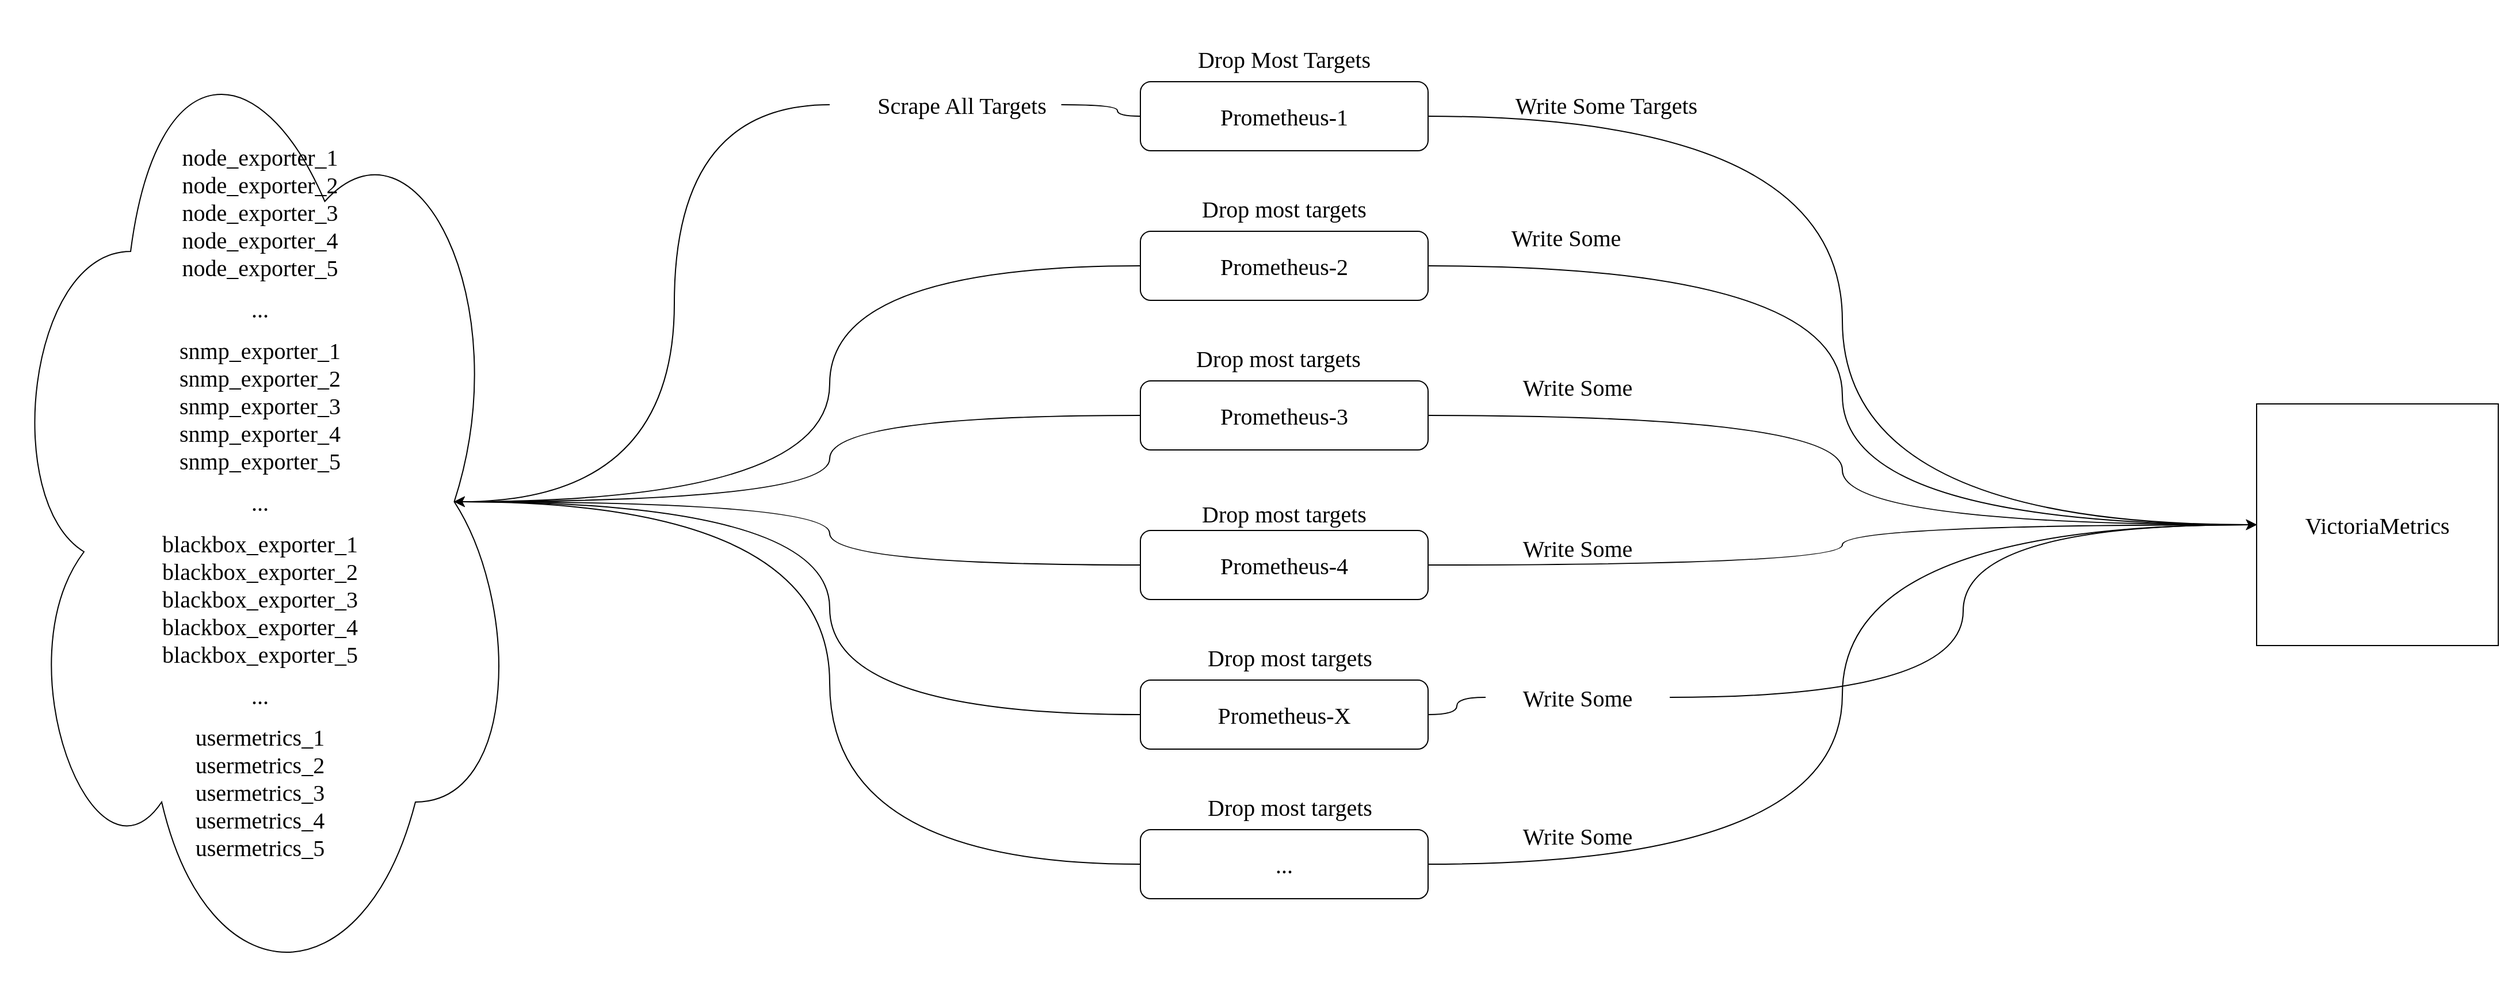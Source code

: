 <mxfile version="20.3.3" type="github">
  <diagram id="3_i7pnRN1mMnfPFEKbxZ" name="第 1 页">
    <mxGraphModel dx="2952" dy="809" grid="1" gridSize="10" guides="1" tooltips="1" connect="1" arrows="1" fold="1" page="1" pageScale="1" pageWidth="827" pageHeight="1169" math="0" shadow="0">
      <root>
        <mxCell id="0" />
        <mxCell id="1" parent="0" />
        <mxCell id="cNuTvtTyNtGrVQrMZ5xX-1" value="&lt;p&gt;&lt;span style=&quot;font-family: &amp;quot;Comic Sans MS&amp;quot;; font-size: 20px;&quot;&gt;node&lt;/span&gt;&lt;span style=&quot;background-color: initial; font-family: &amp;quot;Comic Sans MS&amp;quot;; font-size: 20px;&quot;&gt;_exporter_1&lt;/span&gt;&lt;span style=&quot;font-family: &amp;quot;Comic Sans MS&amp;quot;; font-size: 20px;&quot;&gt;&lt;br&gt;&lt;/span&gt;&lt;span style=&quot;font-family: &amp;quot;Comic Sans MS&amp;quot;; font-size: 20px;&quot;&gt;node&lt;/span&gt;&lt;span style=&quot;background-color: initial; font-family: &amp;quot;Comic Sans MS&amp;quot;; font-size: 20px;&quot;&gt;_exporter_2&lt;/span&gt;&lt;span style=&quot;background-color: initial; font-family: &amp;quot;Comic Sans MS&amp;quot;; font-size: 20px;&quot;&gt;&lt;br&gt;&lt;/span&gt;&lt;span style=&quot;font-family: &amp;quot;Comic Sans MS&amp;quot;; font-size: 20px;&quot;&gt;node&lt;/span&gt;&lt;span style=&quot;background-color: initial; font-family: &amp;quot;Comic Sans MS&amp;quot;; font-size: 20px;&quot;&gt;_exporter_3&lt;/span&gt;&lt;span style=&quot;font-family: &amp;quot;Comic Sans MS&amp;quot;; font-size: 20px;&quot;&gt;&lt;br&gt;&lt;/span&gt;&lt;span style=&quot;font-family: &amp;quot;Comic Sans MS&amp;quot;; font-size: 20px;&quot;&gt;node&lt;/span&gt;&lt;span style=&quot;background-color: initial; font-family: &amp;quot;Comic Sans MS&amp;quot;; font-size: 20px;&quot;&gt;_exporter&lt;/span&gt;&lt;span style=&quot;font-family: &amp;quot;Comic Sans MS&amp;quot;; font-size: 20px;&quot;&gt;_4&lt;/span&gt;&lt;span style=&quot;font-family: &amp;quot;Comic Sans MS&amp;quot;; font-size: 20px;&quot;&gt;&lt;br&gt;&lt;/span&gt;&lt;span style=&quot;font-family: &amp;quot;Comic Sans MS&amp;quot;; font-size: 20px;&quot;&gt;node&lt;/span&gt;&lt;span style=&quot;background-color: initial; font-family: &amp;quot;Comic Sans MS&amp;quot;; font-size: 20px;&quot;&gt;_exporter_5&lt;/span&gt;&lt;/p&gt;&lt;p&gt;&lt;span style=&quot;background-color: initial; font-family: &amp;quot;Comic Sans MS&amp;quot;; font-size: 20px;&quot;&gt;...&lt;/span&gt;&lt;/p&gt;&lt;p&gt;&lt;span style=&quot;font-family: &amp;quot;Comic Sans MS&amp;quot;; font-size: 20px;&quot;&gt;snmp&lt;/span&gt;&lt;span style=&quot;background-color: initial; font-family: &amp;quot;Comic Sans MS&amp;quot;; font-size: 20px;&quot;&gt;_exporter_1&lt;/span&gt;&lt;span style=&quot;font-family: &amp;quot;Comic Sans MS&amp;quot;; font-size: 20px;&quot;&gt;&lt;br&gt;&lt;/span&gt;&lt;span style=&quot;font-family: &amp;quot;Comic Sans MS&amp;quot;; font-size: 20px;&quot;&gt;snmp&lt;/span&gt;&lt;span style=&quot;background-color: initial; font-family: &amp;quot;Comic Sans MS&amp;quot;; font-size: 20px;&quot;&gt;_exporter_2&lt;/span&gt;&lt;span style=&quot;background-color: initial; font-family: &amp;quot;Comic Sans MS&amp;quot;; font-size: 20px;&quot;&gt;&lt;br&gt;&lt;/span&gt;&lt;span style=&quot;font-family: &amp;quot;Comic Sans MS&amp;quot;; font-size: 20px;&quot;&gt;snmp&lt;/span&gt;&lt;span style=&quot;background-color: initial; font-family: &amp;quot;Comic Sans MS&amp;quot;; font-size: 20px;&quot;&gt;_exporter_3&lt;/span&gt;&lt;span style=&quot;font-family: &amp;quot;Comic Sans MS&amp;quot;; font-size: 20px;&quot;&gt;&lt;br&gt;&lt;/span&gt;&lt;span style=&quot;font-family: &amp;quot;Comic Sans MS&amp;quot;; font-size: 20px;&quot;&gt;snmp&lt;/span&gt;&lt;span style=&quot;background-color: initial; font-family: &amp;quot;Comic Sans MS&amp;quot;; font-size: 20px;&quot;&gt;_exporter_4&lt;/span&gt;&lt;span style=&quot;font-family: &amp;quot;Comic Sans MS&amp;quot;; font-size: 20px;&quot;&gt;&lt;br&gt;&lt;/span&gt;&lt;span style=&quot;font-family: &amp;quot;Comic Sans MS&amp;quot;; font-size: 20px;&quot;&gt;snmp&lt;/span&gt;&lt;span style=&quot;background-color: initial; font-family: &amp;quot;Comic Sans MS&amp;quot;; font-size: 20px;&quot;&gt;_exporter_5&lt;/span&gt;&lt;br&gt;&lt;/p&gt;&lt;p&gt;&lt;span style=&quot;font-family: &amp;quot;Comic Sans MS&amp;quot;; font-size: 20px;&quot;&gt;...&lt;/span&gt;&lt;br&gt;&lt;/p&gt;&lt;p&gt;&lt;/p&gt;&lt;span style=&quot;font-family: &amp;quot;Comic Sans MS&amp;quot;; font-size: 20px;&quot;&gt;blackbox&lt;/span&gt;&lt;span style=&quot;font-family: &amp;quot;Comic Sans MS&amp;quot;; font-size: 20px; background-color: initial;&quot;&gt;_exporter_1&lt;/span&gt;&lt;span style=&quot;font-family: &amp;quot;Comic Sans MS&amp;quot;; font-size: 20px;&quot;&gt;&lt;br&gt;&lt;/span&gt;&lt;span style=&quot;font-family: &amp;quot;Comic Sans MS&amp;quot;; font-size: 20px;&quot;&gt;blackbox&lt;/span&gt;&lt;span style=&quot;font-family: &amp;quot;Comic Sans MS&amp;quot;; font-size: 20px; background-color: initial;&quot;&gt;_exporter_2&lt;br&gt;&lt;/span&gt;&lt;span style=&quot;font-family: &amp;quot;Comic Sans MS&amp;quot;; font-size: 20px;&quot;&gt;blackbox&lt;/span&gt;&lt;span style=&quot;background-color: initial; font-family: &amp;quot;Comic Sans MS&amp;quot;; font-size: 20px;&quot;&gt;_exporter_3&lt;/span&gt;&lt;span style=&quot;font-family: &amp;quot;Comic Sans MS&amp;quot;; font-size: 20px;&quot;&gt;&lt;br&gt;&lt;/span&gt;&lt;span style=&quot;font-family: &amp;quot;Comic Sans MS&amp;quot;; font-size: 20px;&quot;&gt;blackbox&lt;/span&gt;&lt;span style=&quot;background-color: initial; font-family: &amp;quot;Comic Sans MS&amp;quot;; font-size: 20px;&quot;&gt;_exporter_4&lt;/span&gt;&lt;span style=&quot;font-family: &amp;quot;Comic Sans MS&amp;quot;; font-size: 20px;&quot;&gt;&lt;br&gt;&lt;/span&gt;&lt;span style=&quot;font-family: &amp;quot;Comic Sans MS&amp;quot;; font-size: 20px;&quot;&gt;blackbox&lt;/span&gt;&lt;span style=&quot;background-color: initial; font-family: &amp;quot;Comic Sans MS&amp;quot;; font-size: 20px;&quot;&gt;_exporter_5&lt;/span&gt;&lt;span style=&quot;font-family: &amp;quot;Comic Sans MS&amp;quot;; font-size: 20px;&quot;&gt;&lt;br&gt;&lt;/span&gt;&lt;p&gt;&lt;span style=&quot;font-family: &amp;quot;Comic Sans MS&amp;quot;; font-size: 20px;&quot;&gt;...&lt;/span&gt;&lt;br&gt;&lt;/p&gt;&lt;p&gt;&lt;span style=&quot;background-color: initial; font-family: &amp;quot;Comic Sans MS&amp;quot;; font-size: 20px;&quot;&gt;usermetrics_1&lt;/span&gt;&lt;span style=&quot;font-family: &amp;quot;Comic Sans MS&amp;quot;; font-size: 20px;&quot;&gt;&lt;br&gt;&lt;/span&gt;&lt;span style=&quot;font-family: &amp;quot;Comic Sans MS&amp;quot;; font-size: 20px;&quot;&gt;usermetrics&lt;/span&gt;&lt;span style=&quot;background-color: initial; font-family: &amp;quot;Comic Sans MS&amp;quot;; font-size: 20px;&quot;&gt;_2&lt;br&gt;&lt;/span&gt;&lt;span style=&quot;font-family: &amp;quot;Comic Sans MS&amp;quot;; font-size: 20px;&quot;&gt;usermetrics&lt;/span&gt;&lt;span style=&quot;background-color: initial; font-family: &amp;quot;Comic Sans MS&amp;quot;; font-size: 20px;&quot;&gt;_3&lt;/span&gt;&lt;span style=&quot;font-family: &amp;quot;Comic Sans MS&amp;quot;; font-size: 20px;&quot;&gt;&lt;br&gt;&lt;/span&gt;&lt;span style=&quot;font-family: &amp;quot;Comic Sans MS&amp;quot;; font-size: 20px;&quot;&gt;usermetrics&lt;/span&gt;&lt;span style=&quot;background-color: initial; font-family: &amp;quot;Comic Sans MS&amp;quot;; font-size: 20px;&quot;&gt;_4&lt;/span&gt;&lt;span style=&quot;font-family: &amp;quot;Comic Sans MS&amp;quot;; font-size: 20px;&quot;&gt;&lt;br&gt;&lt;/span&gt;&lt;span style=&quot;font-family: &amp;quot;Comic Sans MS&amp;quot;; font-size: 20px;&quot;&gt;usermetrics&lt;/span&gt;&lt;span style=&quot;background-color: initial; font-family: &amp;quot;Comic Sans MS&amp;quot;; font-size: 20px;&quot;&gt;_5&lt;/span&gt;&lt;br&gt;&lt;/p&gt;" style="ellipse;shape=cloud;whiteSpace=wrap;html=1;" vertex="1" parent="1">
          <mxGeometry x="-1110" y="140" width="450" height="870" as="geometry" />
        </mxCell>
        <mxCell id="cNuTvtTyNtGrVQrMZ5xX-9" style="edgeStyle=orthogonalEdgeStyle;rounded=0;orthogonalLoop=1;jettySize=auto;html=1;exitX=1;exitY=0.5;exitDx=0;exitDy=0;entryX=0;entryY=0.5;entryDx=0;entryDy=0;fontFamily=Comic Sans MS;fontSize=20;curved=1;" edge="1" parent="1" source="cNuTvtTyNtGrVQrMZ5xX-2" target="cNuTvtTyNtGrVQrMZ5xX-8">
          <mxGeometry relative="1" as="geometry" />
        </mxCell>
        <mxCell id="cNuTvtTyNtGrVQrMZ5xX-17" style="edgeStyle=orthogonalEdgeStyle;curved=1;rounded=0;orthogonalLoop=1;jettySize=auto;html=1;exitX=0;exitY=0.5;exitDx=0;exitDy=0;entryX=0.875;entryY=0.5;entryDx=0;entryDy=0;entryPerimeter=0;fontFamily=Comic Sans MS;fontSize=20;startArrow=none;" edge="1" parent="1" source="cNuTvtTyNtGrVQrMZ5xX-23" target="cNuTvtTyNtGrVQrMZ5xX-1">
          <mxGeometry relative="1" as="geometry" />
        </mxCell>
        <mxCell id="cNuTvtTyNtGrVQrMZ5xX-2" value="Prometheus-1" style="rounded=1;whiteSpace=wrap;html=1;fontFamily=Comic Sans MS;fontSize=20;" vertex="1" parent="1">
          <mxGeometry x="-120" y="210" width="250" height="60" as="geometry" />
        </mxCell>
        <mxCell id="cNuTvtTyNtGrVQrMZ5xX-10" style="edgeStyle=orthogonalEdgeStyle;curved=1;rounded=0;orthogonalLoop=1;jettySize=auto;html=1;exitX=1;exitY=0.5;exitDx=0;exitDy=0;entryX=0;entryY=0.5;entryDx=0;entryDy=0;fontFamily=Comic Sans MS;fontSize=20;" edge="1" parent="1" source="cNuTvtTyNtGrVQrMZ5xX-3" target="cNuTvtTyNtGrVQrMZ5xX-8">
          <mxGeometry relative="1" as="geometry" />
        </mxCell>
        <mxCell id="cNuTvtTyNtGrVQrMZ5xX-18" style="edgeStyle=orthogonalEdgeStyle;curved=1;rounded=0;orthogonalLoop=1;jettySize=auto;html=1;exitX=0;exitY=0.5;exitDx=0;exitDy=0;entryX=0.875;entryY=0.5;entryDx=0;entryDy=0;entryPerimeter=0;fontFamily=Comic Sans MS;fontSize=20;" edge="1" parent="1" source="cNuTvtTyNtGrVQrMZ5xX-3" target="cNuTvtTyNtGrVQrMZ5xX-1">
          <mxGeometry relative="1" as="geometry" />
        </mxCell>
        <mxCell id="cNuTvtTyNtGrVQrMZ5xX-3" value="Prometheus-2" style="rounded=1;whiteSpace=wrap;html=1;fontFamily=Comic Sans MS;fontSize=20;" vertex="1" parent="1">
          <mxGeometry x="-120" y="340" width="250" height="60" as="geometry" />
        </mxCell>
        <mxCell id="cNuTvtTyNtGrVQrMZ5xX-11" style="edgeStyle=orthogonalEdgeStyle;curved=1;rounded=0;orthogonalLoop=1;jettySize=auto;html=1;exitX=1;exitY=0.5;exitDx=0;exitDy=0;fontFamily=Comic Sans MS;fontSize=20;entryX=0;entryY=0.5;entryDx=0;entryDy=0;" edge="1" parent="1" source="cNuTvtTyNtGrVQrMZ5xX-4" target="cNuTvtTyNtGrVQrMZ5xX-8">
          <mxGeometry relative="1" as="geometry" />
        </mxCell>
        <mxCell id="cNuTvtTyNtGrVQrMZ5xX-19" style="edgeStyle=orthogonalEdgeStyle;curved=1;rounded=0;orthogonalLoop=1;jettySize=auto;html=1;exitX=0;exitY=0.5;exitDx=0;exitDy=0;entryX=0.875;entryY=0.5;entryDx=0;entryDy=0;entryPerimeter=0;fontFamily=Comic Sans MS;fontSize=20;" edge="1" parent="1" source="cNuTvtTyNtGrVQrMZ5xX-4" target="cNuTvtTyNtGrVQrMZ5xX-1">
          <mxGeometry relative="1" as="geometry" />
        </mxCell>
        <mxCell id="cNuTvtTyNtGrVQrMZ5xX-4" value="Prometheus-3" style="rounded=1;whiteSpace=wrap;html=1;fontFamily=Comic Sans MS;fontSize=20;" vertex="1" parent="1">
          <mxGeometry x="-120" y="470" width="250" height="60" as="geometry" />
        </mxCell>
        <mxCell id="cNuTvtTyNtGrVQrMZ5xX-12" style="edgeStyle=orthogonalEdgeStyle;curved=1;rounded=0;orthogonalLoop=1;jettySize=auto;html=1;exitX=1;exitY=0.5;exitDx=0;exitDy=0;fontFamily=Comic Sans MS;fontSize=20;" edge="1" parent="1" source="cNuTvtTyNtGrVQrMZ5xX-5" target="cNuTvtTyNtGrVQrMZ5xX-8">
          <mxGeometry relative="1" as="geometry" />
        </mxCell>
        <mxCell id="cNuTvtTyNtGrVQrMZ5xX-20" style="edgeStyle=orthogonalEdgeStyle;curved=1;rounded=0;orthogonalLoop=1;jettySize=auto;html=1;exitX=0;exitY=0.5;exitDx=0;exitDy=0;entryX=0.875;entryY=0.5;entryDx=0;entryDy=0;entryPerimeter=0;fontFamily=Comic Sans MS;fontSize=20;" edge="1" parent="1" source="cNuTvtTyNtGrVQrMZ5xX-5" target="cNuTvtTyNtGrVQrMZ5xX-1">
          <mxGeometry relative="1" as="geometry" />
        </mxCell>
        <mxCell id="cNuTvtTyNtGrVQrMZ5xX-5" value="Prometheus-4" style="rounded=1;whiteSpace=wrap;html=1;fontFamily=Comic Sans MS;fontSize=20;" vertex="1" parent="1">
          <mxGeometry x="-120" y="600" width="250" height="60" as="geometry" />
        </mxCell>
        <mxCell id="cNuTvtTyNtGrVQrMZ5xX-13" style="edgeStyle=orthogonalEdgeStyle;curved=1;rounded=0;orthogonalLoop=1;jettySize=auto;html=1;exitX=1;exitY=0.5;exitDx=0;exitDy=0;entryX=0;entryY=0.5;entryDx=0;entryDy=0;fontFamily=Comic Sans MS;fontSize=20;startArrow=none;" edge="1" parent="1" source="cNuTvtTyNtGrVQrMZ5xX-34" target="cNuTvtTyNtGrVQrMZ5xX-8">
          <mxGeometry relative="1" as="geometry" />
        </mxCell>
        <mxCell id="cNuTvtTyNtGrVQrMZ5xX-21" style="edgeStyle=orthogonalEdgeStyle;curved=1;rounded=0;orthogonalLoop=1;jettySize=auto;html=1;exitX=0;exitY=0.5;exitDx=0;exitDy=0;entryX=0.875;entryY=0.5;entryDx=0;entryDy=0;entryPerimeter=0;fontFamily=Comic Sans MS;fontSize=20;" edge="1" parent="1" source="cNuTvtTyNtGrVQrMZ5xX-6" target="cNuTvtTyNtGrVQrMZ5xX-1">
          <mxGeometry relative="1" as="geometry" />
        </mxCell>
        <mxCell id="cNuTvtTyNtGrVQrMZ5xX-6" value="Prometheus-X" style="rounded=1;whiteSpace=wrap;html=1;fontFamily=Comic Sans MS;fontSize=20;" vertex="1" parent="1">
          <mxGeometry x="-120" y="730" width="250" height="60" as="geometry" />
        </mxCell>
        <mxCell id="cNuTvtTyNtGrVQrMZ5xX-14" style="edgeStyle=orthogonalEdgeStyle;curved=1;rounded=0;orthogonalLoop=1;jettySize=auto;html=1;exitX=1;exitY=0.5;exitDx=0;exitDy=0;entryX=0;entryY=0.5;entryDx=0;entryDy=0;fontFamily=Comic Sans MS;fontSize=20;" edge="1" parent="1" source="cNuTvtTyNtGrVQrMZ5xX-7" target="cNuTvtTyNtGrVQrMZ5xX-8">
          <mxGeometry relative="1" as="geometry" />
        </mxCell>
        <mxCell id="cNuTvtTyNtGrVQrMZ5xX-22" style="edgeStyle=orthogonalEdgeStyle;curved=1;rounded=0;orthogonalLoop=1;jettySize=auto;html=1;exitX=0;exitY=0.5;exitDx=0;exitDy=0;entryX=0.875;entryY=0.5;entryDx=0;entryDy=0;entryPerimeter=0;fontFamily=Comic Sans MS;fontSize=20;" edge="1" parent="1" source="cNuTvtTyNtGrVQrMZ5xX-7" target="cNuTvtTyNtGrVQrMZ5xX-1">
          <mxGeometry relative="1" as="geometry" />
        </mxCell>
        <mxCell id="cNuTvtTyNtGrVQrMZ5xX-7" value="..." style="rounded=1;whiteSpace=wrap;html=1;fontFamily=Comic Sans MS;fontSize=20;" vertex="1" parent="1">
          <mxGeometry x="-120" y="860" width="250" height="60" as="geometry" />
        </mxCell>
        <mxCell id="cNuTvtTyNtGrVQrMZ5xX-8" value="VictoriaMetrics" style="whiteSpace=wrap;html=1;aspect=fixed;fontFamily=Comic Sans MS;fontSize=20;" vertex="1" parent="1">
          <mxGeometry x="850" y="490" width="210" height="210" as="geometry" />
        </mxCell>
        <mxCell id="cNuTvtTyNtGrVQrMZ5xX-15" value="Write Some Targets" style="text;html=1;strokeColor=none;fillColor=none;align=center;verticalAlign=middle;whiteSpace=wrap;rounded=0;fontFamily=Comic Sans MS;fontSize=20;" vertex="1" parent="1">
          <mxGeometry x="160" y="210" width="250" height="40" as="geometry" />
        </mxCell>
        <mxCell id="cNuTvtTyNtGrVQrMZ5xX-24" value="Drop Most Targets" style="text;html=1;strokeColor=none;fillColor=none;align=center;verticalAlign=middle;whiteSpace=wrap;rounded=0;fontFamily=Comic Sans MS;fontSize=20;" vertex="1" parent="1">
          <mxGeometry x="-105" y="180" width="220" height="20" as="geometry" />
        </mxCell>
        <mxCell id="cNuTvtTyNtGrVQrMZ5xX-25" value="Drop most targets" style="text;html=1;strokeColor=none;fillColor=none;align=center;verticalAlign=middle;whiteSpace=wrap;rounded=0;fontFamily=Comic Sans MS;fontSize=20;" vertex="1" parent="1">
          <mxGeometry x="-105" y="310" width="220" height="20" as="geometry" />
        </mxCell>
        <mxCell id="cNuTvtTyNtGrVQrMZ5xX-27" value="Drop most targets" style="text;html=1;strokeColor=none;fillColor=none;align=center;verticalAlign=middle;whiteSpace=wrap;rounded=0;fontFamily=Comic Sans MS;fontSize=20;" vertex="1" parent="1">
          <mxGeometry x="-110" y="440" width="220" height="20" as="geometry" />
        </mxCell>
        <mxCell id="cNuTvtTyNtGrVQrMZ5xX-28" value="Drop most targets" style="text;html=1;strokeColor=none;fillColor=none;align=center;verticalAlign=middle;whiteSpace=wrap;rounded=0;fontFamily=Comic Sans MS;fontSize=20;" vertex="1" parent="1">
          <mxGeometry x="-105" y="575" width="220" height="20" as="geometry" />
        </mxCell>
        <mxCell id="cNuTvtTyNtGrVQrMZ5xX-29" value="Drop most targets" style="text;html=1;strokeColor=none;fillColor=none;align=center;verticalAlign=middle;whiteSpace=wrap;rounded=0;fontFamily=Comic Sans MS;fontSize=20;" vertex="1" parent="1">
          <mxGeometry x="-100" y="700" width="220" height="20" as="geometry" />
        </mxCell>
        <mxCell id="cNuTvtTyNtGrVQrMZ5xX-30" value="Drop most targets" style="text;html=1;strokeColor=none;fillColor=none;align=center;verticalAlign=middle;whiteSpace=wrap;rounded=0;fontFamily=Comic Sans MS;fontSize=20;" vertex="1" parent="1">
          <mxGeometry x="-100" y="830" width="220" height="20" as="geometry" />
        </mxCell>
        <mxCell id="cNuTvtTyNtGrVQrMZ5xX-31" value="Write Some" style="text;html=1;strokeColor=none;fillColor=none;align=center;verticalAlign=middle;whiteSpace=wrap;rounded=0;fontFamily=Comic Sans MS;fontSize=20;" vertex="1" parent="1">
          <mxGeometry x="170" y="330" width="160" height="30" as="geometry" />
        </mxCell>
        <mxCell id="cNuTvtTyNtGrVQrMZ5xX-32" value="Write Some" style="text;html=1;strokeColor=none;fillColor=none;align=center;verticalAlign=middle;whiteSpace=wrap;rounded=0;fontFamily=Comic Sans MS;fontSize=20;" vertex="1" parent="1">
          <mxGeometry x="180" y="460" width="160" height="30" as="geometry" />
        </mxCell>
        <mxCell id="cNuTvtTyNtGrVQrMZ5xX-33" value="Write Some" style="text;html=1;strokeColor=none;fillColor=none;align=center;verticalAlign=middle;whiteSpace=wrap;rounded=0;fontFamily=Comic Sans MS;fontSize=20;" vertex="1" parent="1">
          <mxGeometry x="180" y="600" width="160" height="30" as="geometry" />
        </mxCell>
        <mxCell id="cNuTvtTyNtGrVQrMZ5xX-34" value="Write Some" style="text;html=1;strokeColor=none;fillColor=none;align=center;verticalAlign=middle;whiteSpace=wrap;rounded=0;fontFamily=Comic Sans MS;fontSize=20;" vertex="1" parent="1">
          <mxGeometry x="180" y="730" width="160" height="30" as="geometry" />
        </mxCell>
        <mxCell id="cNuTvtTyNtGrVQrMZ5xX-35" value="" style="edgeStyle=orthogonalEdgeStyle;curved=1;rounded=0;orthogonalLoop=1;jettySize=auto;html=1;exitX=1;exitY=0.5;exitDx=0;exitDy=0;entryX=0;entryY=0.5;entryDx=0;entryDy=0;fontFamily=Comic Sans MS;fontSize=20;endArrow=none;" edge="1" parent="1" source="cNuTvtTyNtGrVQrMZ5xX-6" target="cNuTvtTyNtGrVQrMZ5xX-34">
          <mxGeometry relative="1" as="geometry">
            <mxPoint x="130" y="760" as="sourcePoint" />
            <mxPoint x="850" y="595" as="targetPoint" />
          </mxGeometry>
        </mxCell>
        <mxCell id="cNuTvtTyNtGrVQrMZ5xX-36" value="Write Some" style="text;html=1;strokeColor=none;fillColor=none;align=center;verticalAlign=middle;whiteSpace=wrap;rounded=0;fontFamily=Comic Sans MS;fontSize=20;" vertex="1" parent="1">
          <mxGeometry x="180" y="850" width="160" height="30" as="geometry" />
        </mxCell>
        <mxCell id="cNuTvtTyNtGrVQrMZ5xX-23" value="Scrape All Targets" style="text;html=1;strokeColor=none;fillColor=none;align=center;verticalAlign=middle;whiteSpace=wrap;rounded=0;fontFamily=Comic Sans MS;fontSize=20;" vertex="1" parent="1">
          <mxGeometry x="-390" y="220" width="230" height="20" as="geometry" />
        </mxCell>
        <mxCell id="cNuTvtTyNtGrVQrMZ5xX-37" value="" style="edgeStyle=orthogonalEdgeStyle;curved=1;rounded=0;orthogonalLoop=1;jettySize=auto;html=1;exitX=0;exitY=0.5;exitDx=0;exitDy=0;entryX=0.875;entryY=0.5;entryDx=0;entryDy=0;entryPerimeter=0;fontFamily=Comic Sans MS;fontSize=20;endArrow=none;" edge="1" parent="1" source="cNuTvtTyNtGrVQrMZ5xX-2" target="cNuTvtTyNtGrVQrMZ5xX-23">
          <mxGeometry relative="1" as="geometry">
            <mxPoint x="-120" y="240" as="sourcePoint" />
            <mxPoint x="-716.25" y="575" as="targetPoint" />
          </mxGeometry>
        </mxCell>
      </root>
    </mxGraphModel>
  </diagram>
</mxfile>
